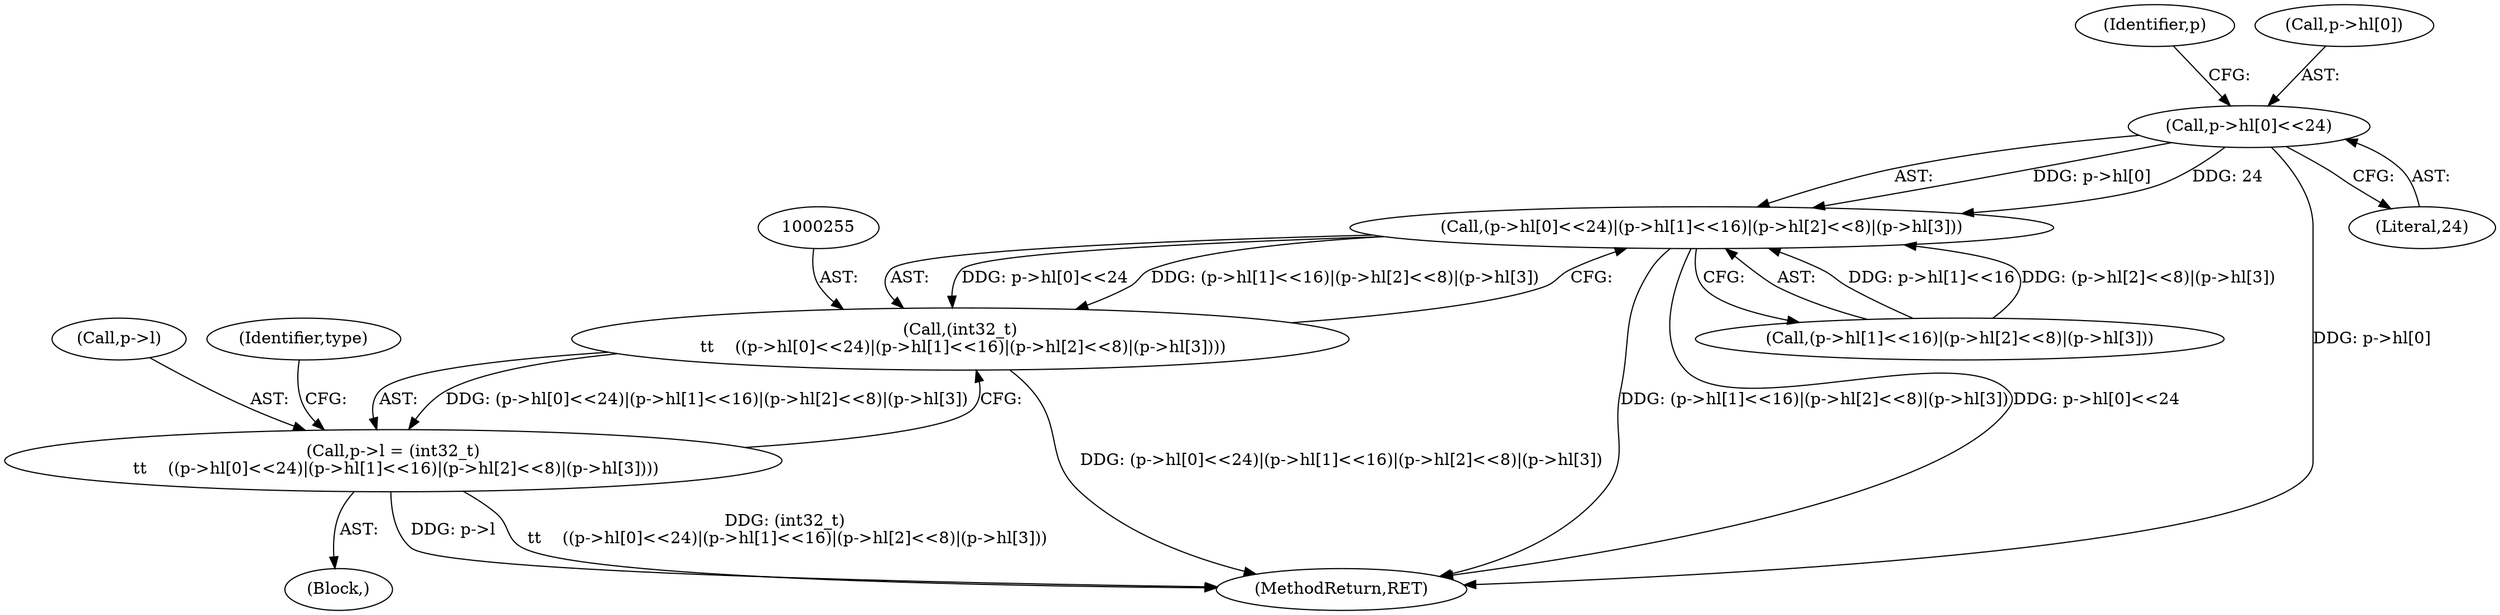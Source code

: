digraph "0_file_4a284c89d6ef11aca34da65da7d673050a5ea320_2@array" {
"1000257" [label="(Call,p->hl[0]<<24)"];
"1000256" [label="(Call,(p->hl[0]<<24)|(p->hl[1]<<16)|(p->hl[2]<<8)|(p->hl[3]))"];
"1000254" [label="(Call,(int32_t)\n \t\t    ((p->hl[0]<<24)|(p->hl[1]<<16)|(p->hl[2]<<8)|(p->hl[3])))"];
"1000250" [label="(Call,p->l = (int32_t)\n \t\t    ((p->hl[0]<<24)|(p->hl[1]<<16)|(p->hl[2]<<8)|(p->hl[3])))"];
"1000902" [label="(MethodReturn,RET)"];
"1000250" [label="(Call,p->l = (int32_t)\n \t\t    ((p->hl[0]<<24)|(p->hl[1]<<16)|(p->hl[2]<<8)|(p->hl[3])))"];
"1000257" [label="(Call,p->hl[0]<<24)"];
"1000268" [label="(Identifier,p)"];
"1000254" [label="(Call,(int32_t)\n \t\t    ((p->hl[0]<<24)|(p->hl[1]<<16)|(p->hl[2]<<8)|(p->hl[3])))"];
"1000251" [label="(Call,p->l)"];
"1000258" [label="(Call,p->hl[0])"];
"1000287" [label="(Identifier,type)"];
"1000122" [label="(Block,)"];
"1000264" [label="(Call,(p->hl[1]<<16)|(p->hl[2]<<8)|(p->hl[3]))"];
"1000256" [label="(Call,(p->hl[0]<<24)|(p->hl[1]<<16)|(p->hl[2]<<8)|(p->hl[3]))"];
"1000263" [label="(Literal,24)"];
"1000257" -> "1000256"  [label="AST: "];
"1000257" -> "1000263"  [label="CFG: "];
"1000258" -> "1000257"  [label="AST: "];
"1000263" -> "1000257"  [label="AST: "];
"1000268" -> "1000257"  [label="CFG: "];
"1000257" -> "1000902"  [label="DDG: p->hl[0]"];
"1000257" -> "1000256"  [label="DDG: p->hl[0]"];
"1000257" -> "1000256"  [label="DDG: 24"];
"1000256" -> "1000254"  [label="AST: "];
"1000256" -> "1000264"  [label="CFG: "];
"1000264" -> "1000256"  [label="AST: "];
"1000254" -> "1000256"  [label="CFG: "];
"1000256" -> "1000902"  [label="DDG: (p->hl[1]<<16)|(p->hl[2]<<8)|(p->hl[3])"];
"1000256" -> "1000902"  [label="DDG: p->hl[0]<<24"];
"1000256" -> "1000254"  [label="DDG: p->hl[0]<<24"];
"1000256" -> "1000254"  [label="DDG: (p->hl[1]<<16)|(p->hl[2]<<8)|(p->hl[3])"];
"1000264" -> "1000256"  [label="DDG: p->hl[1]<<16"];
"1000264" -> "1000256"  [label="DDG: (p->hl[2]<<8)|(p->hl[3])"];
"1000254" -> "1000250"  [label="AST: "];
"1000255" -> "1000254"  [label="AST: "];
"1000250" -> "1000254"  [label="CFG: "];
"1000254" -> "1000902"  [label="DDG: (p->hl[0]<<24)|(p->hl[1]<<16)|(p->hl[2]<<8)|(p->hl[3])"];
"1000254" -> "1000250"  [label="DDG: (p->hl[0]<<24)|(p->hl[1]<<16)|(p->hl[2]<<8)|(p->hl[3])"];
"1000250" -> "1000122"  [label="AST: "];
"1000251" -> "1000250"  [label="AST: "];
"1000287" -> "1000250"  [label="CFG: "];
"1000250" -> "1000902"  [label="DDG: p->l"];
"1000250" -> "1000902"  [label="DDG: (int32_t)\n \t\t    ((p->hl[0]<<24)|(p->hl[1]<<16)|(p->hl[2]<<8)|(p->hl[3]))"];
}
